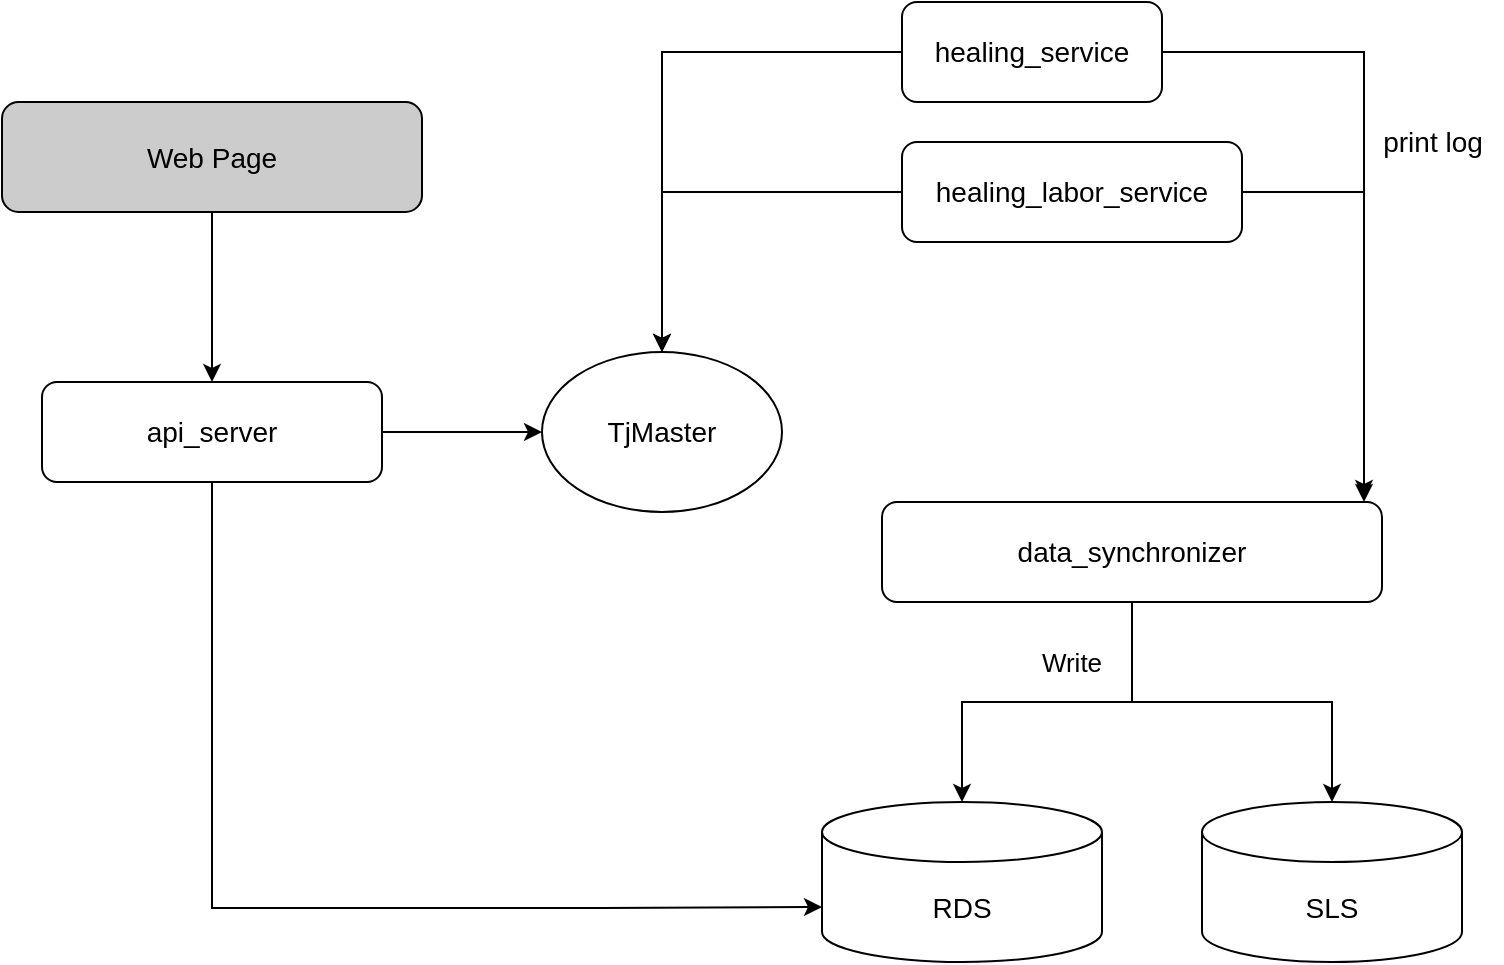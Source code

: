 <mxfile version="14.4.6" type="github">
  <diagram id="3tbKJSFBkIZXBH35SvDg" name="第 1 页">
    <mxGraphModel dx="1298" dy="888" grid="1" gridSize="10" guides="1" tooltips="1" connect="1" arrows="1" fold="1" page="1" pageScale="1" pageWidth="827" pageHeight="1169" math="0" shadow="0">
      <root>
        <mxCell id="0" />
        <mxCell id="1" parent="0" />
        <mxCell id="wN6Hmgq2XUdqvaNO75xX-20" style="edgeStyle=orthogonalEdgeStyle;rounded=0;orthogonalLoop=1;jettySize=auto;html=1;fontSize=14;exitX=1;exitY=0.5;exitDx=0;exitDy=0;entryX=0.964;entryY=-0.04;entryDx=0;entryDy=0;entryPerimeter=0;" parent="1" source="wN6Hmgq2XUdqvaNO75xX-1" target="W64tgVa_wfIfVCzggR6--2" edge="1">
          <mxGeometry relative="1" as="geometry">
            <mxPoint x="710.94" y="402" as="targetPoint" />
            <Array as="points">
              <mxPoint x="711" y="185" />
            </Array>
          </mxGeometry>
        </mxCell>
        <mxCell id="wN6Hmgq2XUdqvaNO75xX-23" style="edgeStyle=orthogonalEdgeStyle;rounded=0;orthogonalLoop=1;jettySize=auto;html=1;entryX=0.5;entryY=0;entryDx=0;entryDy=0;fontSize=14;" parent="1" source="wN6Hmgq2XUdqvaNO75xX-1" target="wN6Hmgq2XUdqvaNO75xX-19" edge="1">
          <mxGeometry relative="1" as="geometry" />
        </mxCell>
        <mxCell id="wN6Hmgq2XUdqvaNO75xX-1" value="healing_service" style="rounded=1;whiteSpace=wrap;html=1;fontSize=14;" parent="1" vertex="1">
          <mxGeometry x="480" y="160" width="130" height="50" as="geometry" />
        </mxCell>
        <mxCell id="wN6Hmgq2XUdqvaNO75xX-22" style="edgeStyle=orthogonalEdgeStyle;rounded=0;orthogonalLoop=1;jettySize=auto;html=1;fontSize=14;" parent="1" edge="1">
          <mxGeometry relative="1" as="geometry">
            <mxPoint x="711" y="410" as="targetPoint" />
            <mxPoint x="650" y="255" as="sourcePoint" />
            <Array as="points">
              <mxPoint x="711" y="255" />
            </Array>
          </mxGeometry>
        </mxCell>
        <mxCell id="wN6Hmgq2XUdqvaNO75xX-24" style="edgeStyle=orthogonalEdgeStyle;rounded=0;orthogonalLoop=1;jettySize=auto;html=1;fontSize=14;entryX=0.5;entryY=0;entryDx=0;entryDy=0;" parent="1" source="wN6Hmgq2XUdqvaNO75xX-2" edge="1" target="wN6Hmgq2XUdqvaNO75xX-19">
          <mxGeometry relative="1" as="geometry">
            <mxPoint x="360" y="330" as="targetPoint" />
          </mxGeometry>
        </mxCell>
        <mxCell id="wN6Hmgq2XUdqvaNO75xX-2" value="healing_labor_service" style="rounded=1;whiteSpace=wrap;html=1;fontSize=14;" parent="1" vertex="1">
          <mxGeometry x="480" y="230" width="170" height="50" as="geometry" />
        </mxCell>
        <mxCell id="wN6Hmgq2XUdqvaNO75xX-3" value="SLS" style="shape=cylinder3;whiteSpace=wrap;html=1;boundedLbl=1;backgroundOutline=1;size=15;fontSize=14;" parent="1" vertex="1">
          <mxGeometry x="630" y="560" width="130" height="80" as="geometry" />
        </mxCell>
        <mxCell id="wN6Hmgq2XUdqvaNO75xX-8" value="print log" style="text;html=1;align=center;verticalAlign=middle;resizable=0;points=[];autosize=1;fontSize=14;" parent="1" vertex="1">
          <mxGeometry x="710" y="220" width="70" height="20" as="geometry" />
        </mxCell>
        <mxCell id="wN6Hmgq2XUdqvaNO75xX-25" style="edgeStyle=orthogonalEdgeStyle;rounded=0;orthogonalLoop=1;jettySize=auto;html=1;entryX=0;entryY=0.5;entryDx=0;entryDy=0;fontSize=14;" parent="1" source="wN6Hmgq2XUdqvaNO75xX-13" target="wN6Hmgq2XUdqvaNO75xX-19" edge="1">
          <mxGeometry relative="1" as="geometry" />
        </mxCell>
        <mxCell id="W64tgVa_wfIfVCzggR6--9" style="edgeStyle=orthogonalEdgeStyle;rounded=0;orthogonalLoop=1;jettySize=auto;html=1;entryX=0;entryY=0;entryDx=0;entryDy=52.5;entryPerimeter=0;fontSize=13;" edge="1" parent="1" source="wN6Hmgq2XUdqvaNO75xX-13" target="W64tgVa_wfIfVCzggR6--4">
          <mxGeometry relative="1" as="geometry">
            <Array as="points">
              <mxPoint x="135" y="613" />
              <mxPoint x="330" y="613" />
            </Array>
          </mxGeometry>
        </mxCell>
        <mxCell id="wN6Hmgq2XUdqvaNO75xX-13" value="api_server" style="rounded=1;whiteSpace=wrap;html=1;fontSize=14;" parent="1" vertex="1">
          <mxGeometry x="50" y="350" width="170" height="50" as="geometry" />
        </mxCell>
        <mxCell id="wN6Hmgq2XUdqvaNO75xX-15" value="" style="edgeStyle=orthogonalEdgeStyle;rounded=0;orthogonalLoop=1;jettySize=auto;html=1;fontSize=14;" parent="1" source="wN6Hmgq2XUdqvaNO75xX-14" target="wN6Hmgq2XUdqvaNO75xX-13" edge="1">
          <mxGeometry relative="1" as="geometry" />
        </mxCell>
        <mxCell id="wN6Hmgq2XUdqvaNO75xX-14" value="Web Page" style="rounded=1;whiteSpace=wrap;html=1;fontSize=14;fillColor=#CCCCCC;" parent="1" vertex="1">
          <mxGeometry x="30" y="210" width="210" height="55" as="geometry" />
        </mxCell>
        <mxCell id="wN6Hmgq2XUdqvaNO75xX-19" value="TjMaster" style="ellipse;whiteSpace=wrap;html=1;fontSize=14;fillColor=#FFFFFF;" parent="1" vertex="1">
          <mxGeometry x="300" y="335" width="120" height="80" as="geometry" />
        </mxCell>
        <mxCell id="W64tgVa_wfIfVCzggR6--6" value="" style="edgeStyle=orthogonalEdgeStyle;rounded=0;orthogonalLoop=1;jettySize=auto;html=1;fontSize=13;" edge="1" parent="1" source="W64tgVa_wfIfVCzggR6--2" target="W64tgVa_wfIfVCzggR6--4">
          <mxGeometry relative="1" as="geometry" />
        </mxCell>
        <mxCell id="W64tgVa_wfIfVCzggR6--7" style="edgeStyle=orthogonalEdgeStyle;rounded=0;orthogonalLoop=1;jettySize=auto;html=1;fontSize=13;" edge="1" parent="1" source="W64tgVa_wfIfVCzggR6--2" target="wN6Hmgq2XUdqvaNO75xX-3">
          <mxGeometry relative="1" as="geometry" />
        </mxCell>
        <mxCell id="W64tgVa_wfIfVCzggR6--2" value="data_synchronizer" style="rounded=1;whiteSpace=wrap;html=1;fontSize=14;" vertex="1" parent="1">
          <mxGeometry x="470" y="410" width="250" height="50" as="geometry" />
        </mxCell>
        <mxCell id="W64tgVa_wfIfVCzggR6--4" value="RDS" style="shape=cylinder3;whiteSpace=wrap;html=1;boundedLbl=1;backgroundOutline=1;size=15;fontSize=14;" vertex="1" parent="1">
          <mxGeometry x="440" y="560" width="140" height="80" as="geometry" />
        </mxCell>
        <mxCell id="W64tgVa_wfIfVCzggR6--8" value="Write" style="text;html=1;strokeColor=none;fillColor=none;align=center;verticalAlign=middle;whiteSpace=wrap;rounded=0;fontSize=13;" vertex="1" parent="1">
          <mxGeometry x="545" y="480" width="40" height="20" as="geometry" />
        </mxCell>
      </root>
    </mxGraphModel>
  </diagram>
</mxfile>
